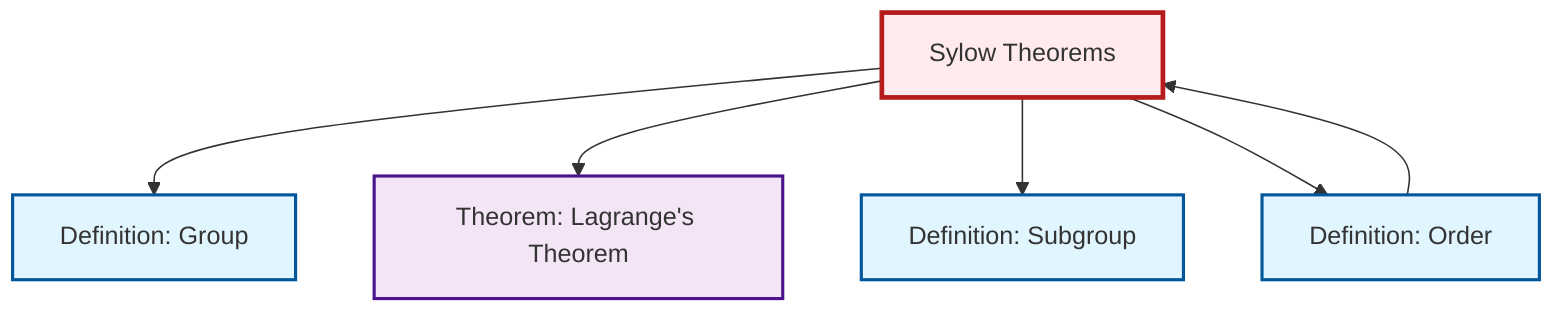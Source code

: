 graph TD
    classDef definition fill:#e1f5fe,stroke:#01579b,stroke-width:2px
    classDef theorem fill:#f3e5f5,stroke:#4a148c,stroke-width:2px
    classDef axiom fill:#fff3e0,stroke:#e65100,stroke-width:2px
    classDef example fill:#e8f5e9,stroke:#1b5e20,stroke-width:2px
    classDef current fill:#ffebee,stroke:#b71c1c,stroke-width:3px
    def-group["Definition: Group"]:::definition
    thm-lagrange["Theorem: Lagrange's Theorem"]:::theorem
    def-subgroup["Definition: Subgroup"]:::definition
    thm-sylow["Sylow Theorems"]:::theorem
    def-order["Definition: Order"]:::definition
    thm-sylow --> def-group
    def-order --> thm-sylow
    thm-sylow --> thm-lagrange
    thm-sylow --> def-subgroup
    thm-sylow --> def-order
    class thm-sylow current